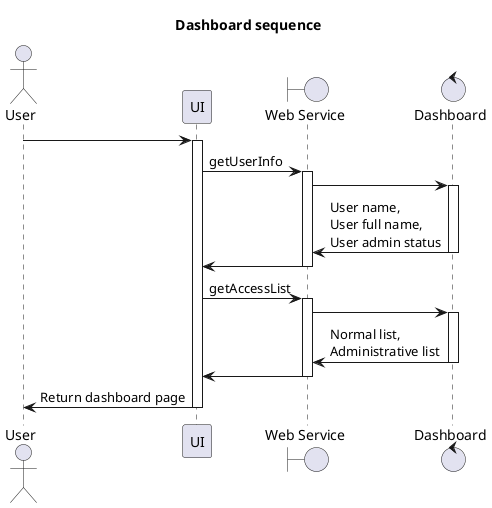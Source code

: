 @startuml
title Dashboard sequence

actor User
participant UI
boundary "Web Service" as WS
control Dashboard

User -> UI
activate UI
UI -> WS: getUserInfo
activate WS
WS -> Dashboard
activate Dashboard
Dashboard -> WS: User name,\nUser full name,\nUser admin status
deactivate Dashboard
WS -> UI
deactivate WS

UI -> WS: getAccessList
activate WS
WS -> Dashboard
activate Dashboard
Dashboard -> WS: Normal list,\nAdministrative list
deactivate Dashboard
WS -> UI
deactivate WS
UI -> User: Return dashboard page
deactivate UI

' vim: ts=2 sw=2
@enduml
